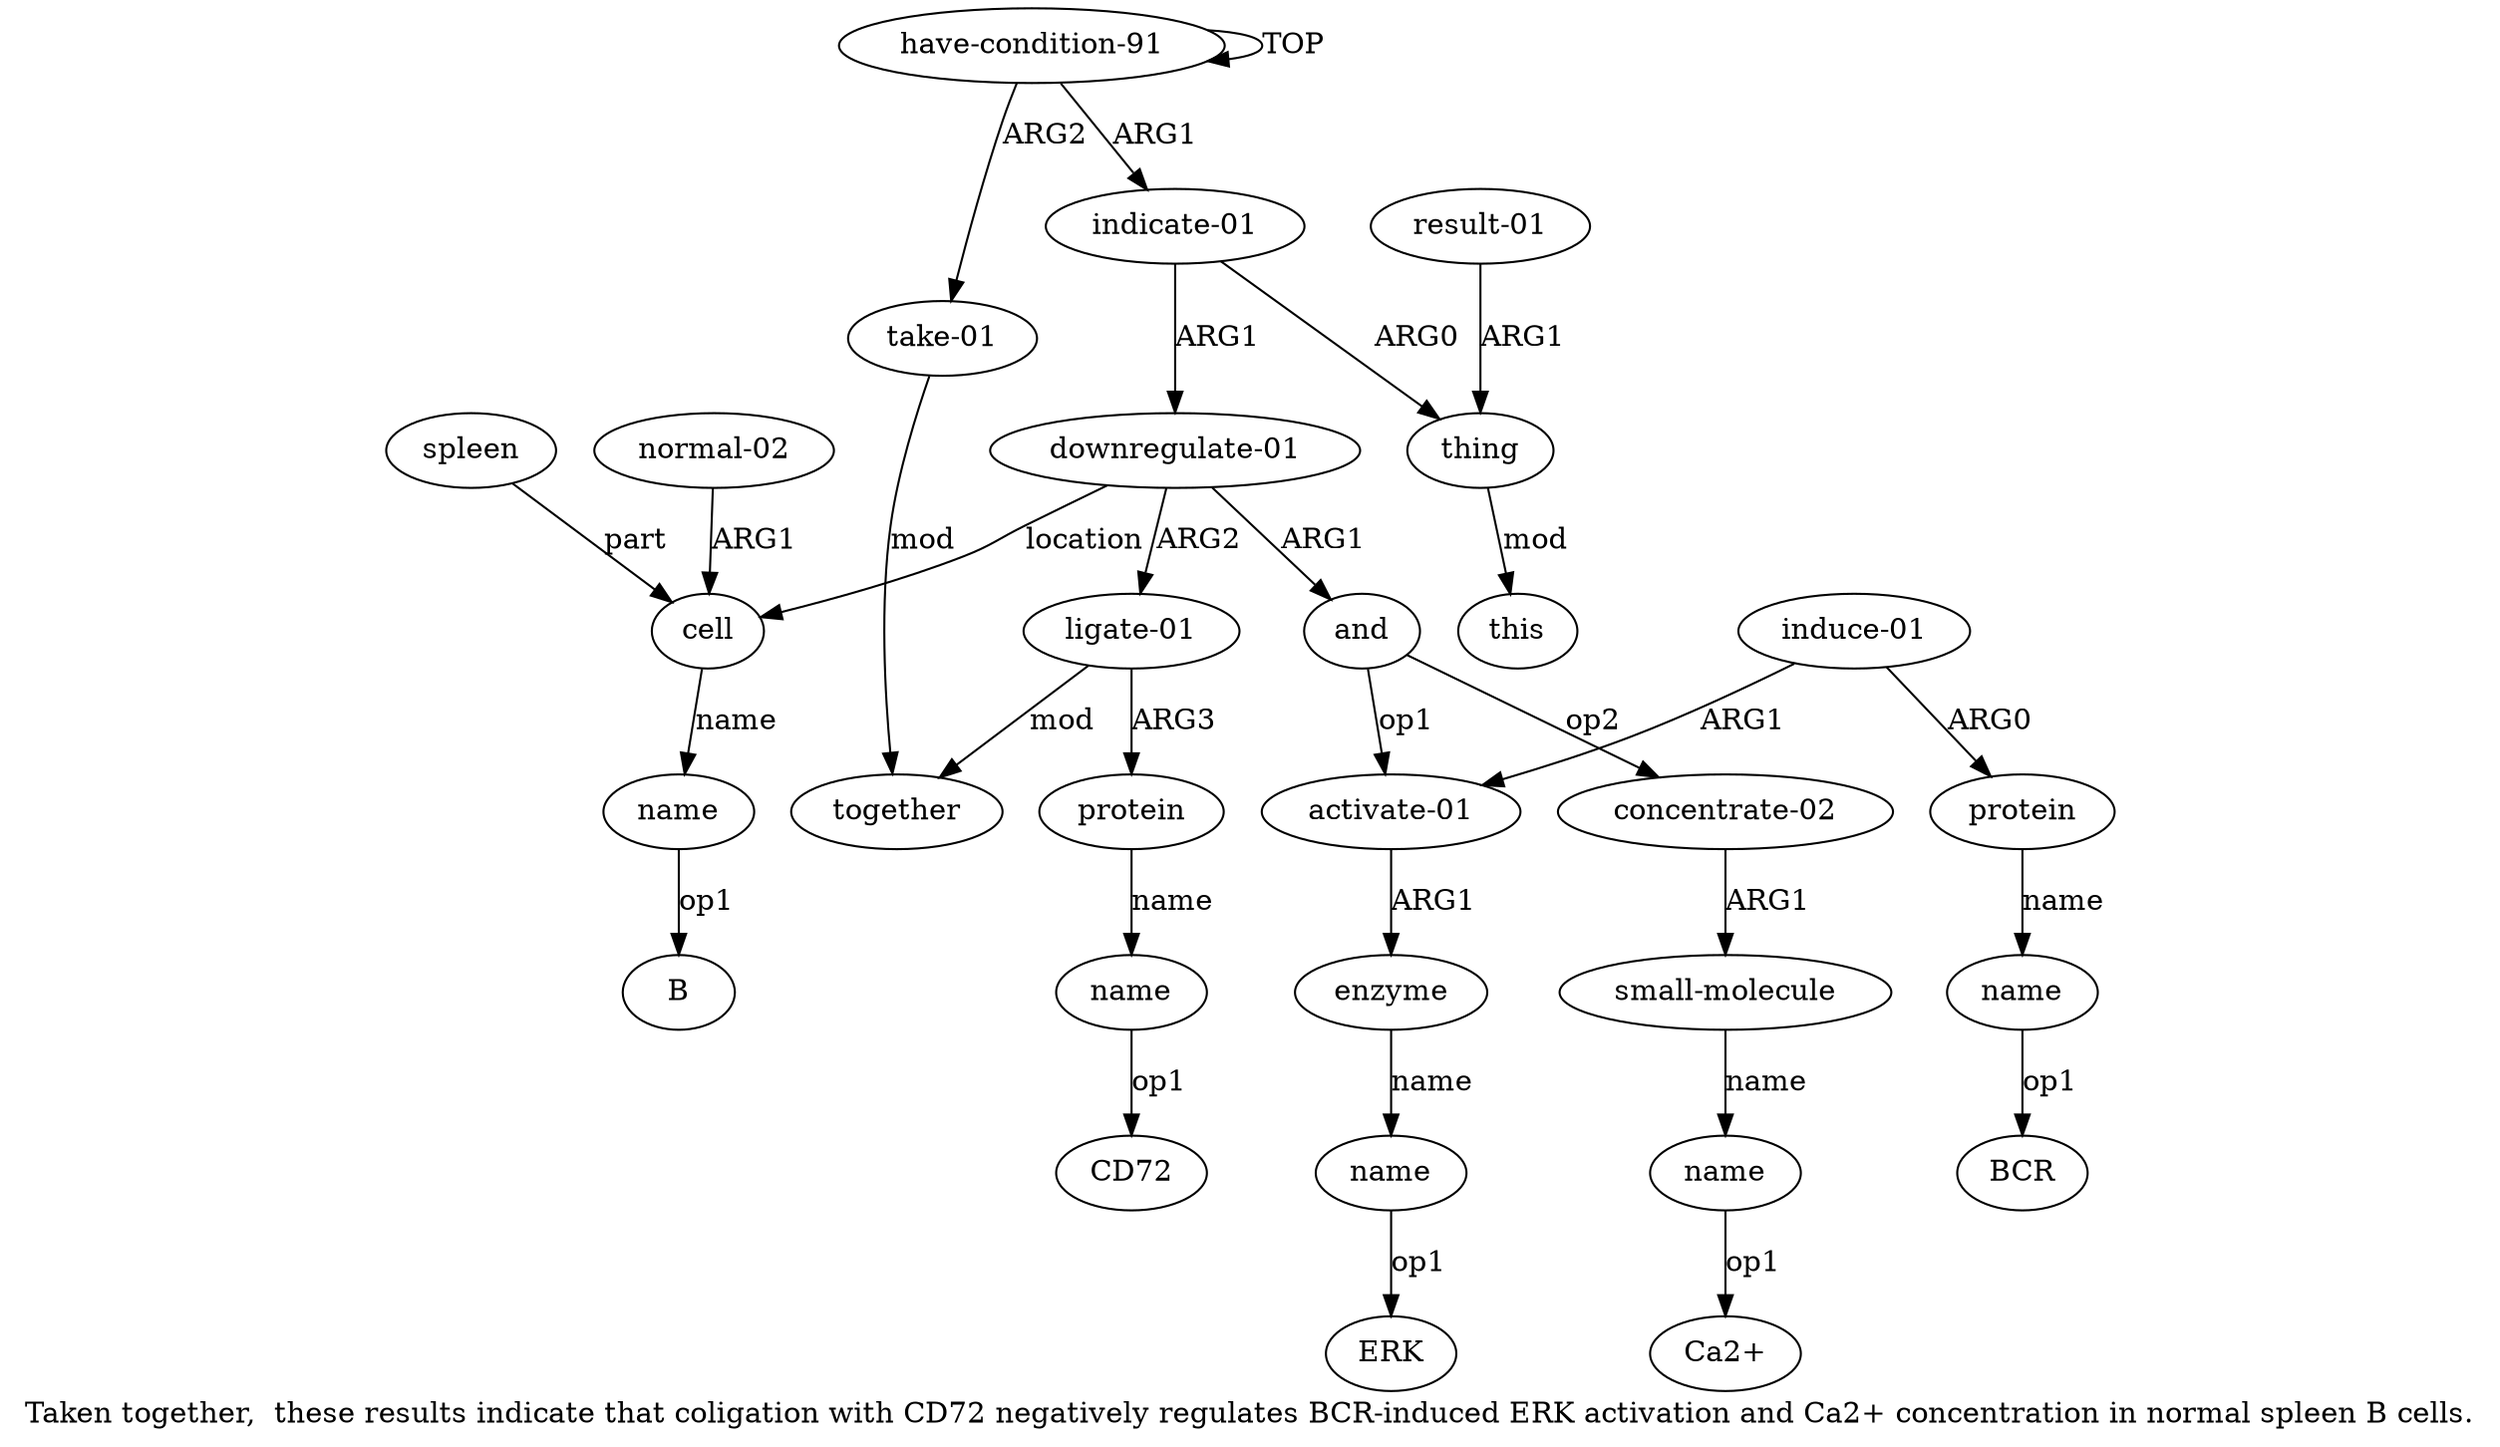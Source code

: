digraph  {
	graph [label="Taken together,  these results indicate that coligation with CD72 negatively regulates BCR-induced ERK activation and Ca2+ concentration \
in normal spleen B cells."];
	node [label="\N"];
	a20	 [color=black,
		gold_ind=20,
		gold_label=cell,
		label=cell,
		test_ind=20,
		test_label=cell];
	a21	 [color=black,
		gold_ind=21,
		gold_label=name,
		label=name,
		test_ind=21,
		test_label=name];
	a20 -> a21 [key=0,
	color=black,
	gold_label=name,
	label=name,
	test_label=name];
"a21 B" [color=black,
	gold_ind=-1,
	gold_label=B,
	label=B,
	test_ind=-1,
	test_label=B];
a21 -> "a21 B" [key=0,
color=black,
gold_label=op1,
label=op1,
test_label=op1];
a22 [color=black,
gold_ind=22,
gold_label="normal-02",
label="normal-02",
test_ind=22,
test_label="normal-02"];
a22 -> a20 [key=0,
color=black,
gold_label=ARG1,
label=ARG1,
test_label=ARG1];
a23 [color=black,
gold_ind=23,
gold_label=spleen,
label=spleen,
test_ind=23,
test_label=spleen];
a23 -> a20 [key=0,
color=black,
gold_label=part,
label=part,
test_label=part];
a24 [color=black,
gold_ind=24,
gold_label="take-01",
label="take-01",
test_ind=24,
test_label="take-01"];
a19 [color=black,
gold_ind=19,
gold_label=together,
label=together,
test_ind=19,
test_label=together];
a24 -> a19 [key=0,
color=black,
gold_label=mod,
label=mod,
test_label=mod];
"a18 CD72" [color=black,
gold_ind=-1,
gold_label=CD72,
label=CD72,
test_ind=-1,
test_label=CD72];
"a15 Ca2+" [color=black,
gold_ind=-1,
gold_label="Ca2+",
label="Ca2+",
test_ind=-1,
test_label="Ca2+"];
a15 [color=black,
gold_ind=15,
gold_label=name,
label=name,
test_ind=15,
test_label=name];
a15 -> "a15 Ca2+" [key=0,
color=black,
gold_label=op1,
label=op1,
test_label=op1];
a14 [color=black,
gold_ind=14,
gold_label="small-molecule",
label="small-molecule",
test_ind=14,
test_label="small-molecule"];
a14 -> a15 [key=0,
color=black,
gold_label=name,
label=name,
test_label=name];
a17 [color=black,
gold_ind=17,
gold_label=protein,
label=protein,
test_ind=17,
test_label=protein];
a18 [color=black,
gold_ind=18,
gold_label=name,
label=name,
test_ind=18,
test_label=name];
a17 -> a18 [key=0,
color=black,
gold_label=name,
label=name,
test_label=name];
a16 [color=black,
gold_ind=16,
gold_label="ligate-01",
label="ligate-01",
test_ind=16,
test_label="ligate-01"];
a16 -> a17 [key=0,
color=black,
gold_label=ARG3,
label=ARG3,
test_label=ARG3];
a16 -> a19 [key=0,
color=black,
gold_label=mod,
label=mod,
test_label=mod];
a11 [color=black,
gold_ind=11,
gold_label=protein,
label=protein,
test_ind=11,
test_label=protein];
a12 [color=black,
gold_ind=12,
gold_label=name,
label=name,
test_ind=12,
test_label=name];
a11 -> a12 [key=0,
color=black,
gold_label=name,
label=name,
test_label=name];
a10 [color=black,
gold_ind=10,
gold_label="induce-01",
label="induce-01",
test_ind=10,
test_label="induce-01"];
a10 -> a11 [key=0,
color=black,
gold_label=ARG0,
label=ARG0,
test_label=ARG0];
a7 [color=black,
gold_ind=7,
gold_label="activate-01",
label="activate-01",
test_ind=7,
test_label="activate-01"];
a10 -> a7 [key=0,
color=black,
gold_label=ARG1,
label=ARG1,
test_label=ARG1];
a13 [color=black,
gold_ind=13,
gold_label="concentrate-02",
label="concentrate-02",
test_ind=13,
test_label="concentrate-02"];
a13 -> a14 [key=0,
color=black,
gold_label=ARG1,
label=ARG1,
test_label=ARG1];
"a12 BCR" [color=black,
gold_ind=-1,
gold_label=BCR,
label=BCR,
test_ind=-1,
test_label=BCR];
a12 -> "a12 BCR" [key=0,
color=black,
gold_label=op1,
label=op1,
test_label=op1];
a18 -> "a18 CD72" [key=0,
color=black,
gold_label=op1,
label=op1,
test_label=op1];
a1 [color=black,
gold_ind=1,
gold_label="indicate-01",
label="indicate-01",
test_ind=1,
test_label="indicate-01"];
a2 [color=black,
gold_ind=2,
gold_label=thing,
label=thing,
test_ind=2,
test_label=thing];
a1 -> a2 [key=0,
color=black,
gold_label=ARG0,
label=ARG0,
test_label=ARG0];
a5 [color=black,
gold_ind=5,
gold_label="downregulate-01",
label="downregulate-01",
test_ind=5,
test_label="downregulate-01"];
a1 -> a5 [key=0,
color=black,
gold_label=ARG1,
label=ARG1,
test_label=ARG1];
a0 [color=black,
gold_ind=0,
gold_label="have-condition-91",
label="have-condition-91",
test_ind=0,
test_label="have-condition-91"];
a0 -> a24 [key=0,
color=black,
gold_label=ARG2,
label=ARG2,
test_label=ARG2];
a0 -> a1 [key=0,
color=black,
gold_label=ARG1,
label=ARG1,
test_label=ARG1];
a0 -> a0 [key=0,
color=black,
gold_label=TOP,
label=TOP,
test_label=TOP];
a3 [color=black,
gold_ind=3,
gold_label="result-01",
label="result-01",
test_ind=3,
test_label="result-01"];
a3 -> a2 [key=0,
color=black,
gold_label=ARG1,
label=ARG1,
test_label=ARG1];
a4 [color=black,
gold_ind=4,
gold_label=this,
label=this,
test_ind=4,
test_label=this];
a2 -> a4 [key=0,
color=black,
gold_label=mod,
label=mod,
test_label=mod];
a5 -> a20 [key=0,
color=black,
gold_label=location,
label=location,
test_label=location];
a5 -> a16 [key=0,
color=black,
gold_label=ARG2,
label=ARG2,
test_label=ARG2];
a6 [color=black,
gold_ind=6,
gold_label=and,
label=and,
test_ind=6,
test_label=and];
a5 -> a6 [key=0,
color=black,
gold_label=ARG1,
label=ARG1,
test_label=ARG1];
a8 [color=black,
gold_ind=8,
gold_label=enzyme,
label=enzyme,
test_ind=8,
test_label=enzyme];
a7 -> a8 [key=0,
color=black,
gold_label=ARG1,
label=ARG1,
test_label=ARG1];
a6 -> a13 [key=0,
color=black,
gold_label=op2,
label=op2,
test_label=op2];
a6 -> a7 [key=0,
color=black,
gold_label=op1,
label=op1,
test_label=op1];
a9 [color=black,
gold_ind=9,
gold_label=name,
label=name,
test_ind=9,
test_label=name];
"a9 ERK" [color=black,
gold_ind=-1,
gold_label=ERK,
label=ERK,
test_ind=-1,
test_label=ERK];
a9 -> "a9 ERK" [key=0,
color=black,
gold_label=op1,
label=op1,
test_label=op1];
a8 -> a9 [key=0,
color=black,
gold_label=name,
label=name,
test_label=name];
}

